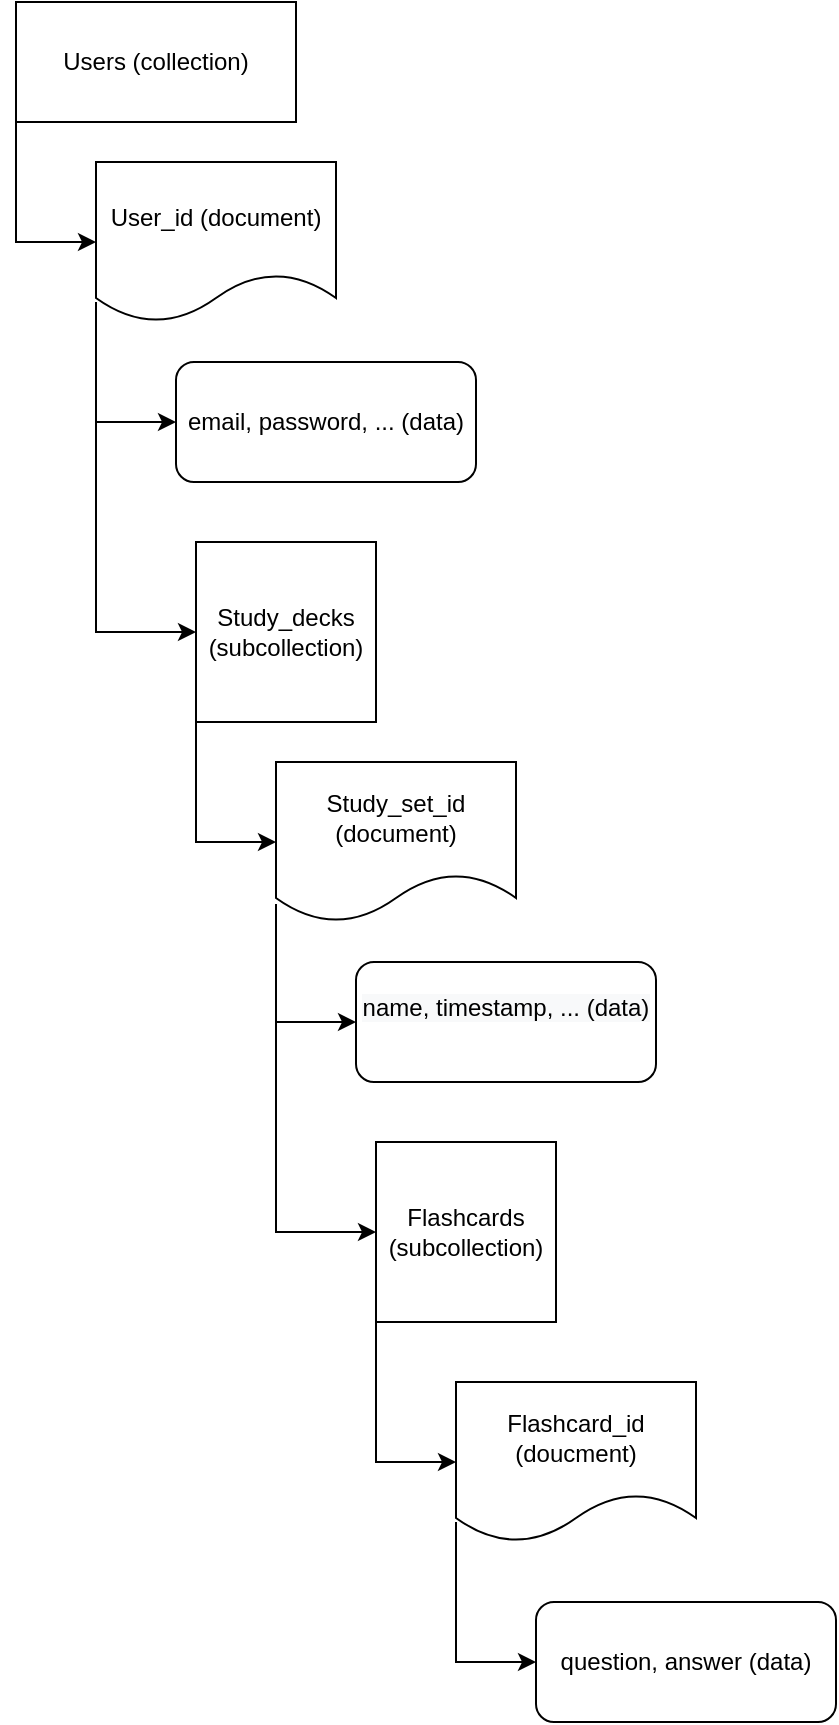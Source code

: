 <mxfile version="20.3.6" type="device"><diagram id="2wcFYdhwguSb7qIkP0Qx" name="Page-1"><mxGraphModel dx="2062" dy="1126" grid="1" gridSize="10" guides="1" tooltips="1" connect="1" arrows="1" fold="1" page="1" pageScale="1" pageWidth="850" pageHeight="1100" math="0" shadow="0"><root><mxCell id="0"/><mxCell id="1" parent="0"/><mxCell id="TPz6m64Yrgxz9ccM0NQ4-1" value="Users (collection)" style="rounded=0;whiteSpace=wrap;html=1;" vertex="1" parent="1"><mxGeometry x="150" y="130" width="140" height="60" as="geometry"/></mxCell><mxCell id="TPz6m64Yrgxz9ccM0NQ4-2" value="email, password, ... (data)" style="rounded=1;whiteSpace=wrap;html=1;" vertex="1" parent="1"><mxGeometry x="230" y="310" width="150" height="60" as="geometry"/></mxCell><mxCell id="TPz6m64Yrgxz9ccM0NQ4-3" value="User_id (document)" style="shape=document;whiteSpace=wrap;html=1;boundedLbl=1;" vertex="1" parent="1"><mxGeometry x="190" y="210" width="120" height="80" as="geometry"/></mxCell><mxCell id="TPz6m64Yrgxz9ccM0NQ4-4" value="" style="endArrow=classic;html=1;rounded=0;exitX=0;exitY=1;exitDx=0;exitDy=0;entryX=0;entryY=0.5;entryDx=0;entryDy=0;" edge="1" parent="1" source="TPz6m64Yrgxz9ccM0NQ4-1" target="TPz6m64Yrgxz9ccM0NQ4-3"><mxGeometry width="50" height="50" relative="1" as="geometry"><mxPoint x="140" y="280" as="sourcePoint"/><mxPoint x="190" y="230" as="targetPoint"/><Array as="points"><mxPoint x="150" y="250"/></Array></mxGeometry></mxCell><mxCell id="TPz6m64Yrgxz9ccM0NQ4-5" value="" style="endArrow=classic;html=1;rounded=0;entryX=0;entryY=0.5;entryDx=0;entryDy=0;" edge="1" parent="1" target="TPz6m64Yrgxz9ccM0NQ4-2"><mxGeometry width="50" height="50" relative="1" as="geometry"><mxPoint x="190" y="280" as="sourcePoint"/><mxPoint x="200" y="360" as="targetPoint"/><Array as="points"><mxPoint x="190" y="340"/></Array></mxGeometry></mxCell><mxCell id="TPz6m64Yrgxz9ccM0NQ4-16" value="question, answer (data)" style="rounded=1;whiteSpace=wrap;html=1;" vertex="1" parent="1"><mxGeometry x="410" y="930" width="150" height="60" as="geometry"/></mxCell><mxCell id="TPz6m64Yrgxz9ccM0NQ4-20" value="&#10;&lt;span style=&quot;color: rgb(0, 0, 0); font-family: Helvetica; font-size: 12px; font-style: normal; font-variant-ligatures: normal; font-variant-caps: normal; font-weight: 400; letter-spacing: normal; orphans: 2; text-align: center; text-indent: 0px; text-transform: none; widows: 2; word-spacing: 0px; -webkit-text-stroke-width: 0px; background-color: rgb(248, 249, 250); text-decoration-thickness: initial; text-decoration-style: initial; text-decoration-color: initial; float: none; display: inline !important;&quot;&gt;name, timestamp, ... (data)&lt;/span&gt;&#10;&#10;" style="rounded=1;whiteSpace=wrap;html=1;" vertex="1" parent="1"><mxGeometry x="320" y="610" width="150" height="60" as="geometry"/></mxCell><mxCell id="TPz6m64Yrgxz9ccM0NQ4-24" value="Study_set_id (document)" style="shape=document;whiteSpace=wrap;html=1;boundedLbl=1;" vertex="1" parent="1"><mxGeometry x="280" y="510" width="120" height="80" as="geometry"/></mxCell><mxCell id="TPz6m64Yrgxz9ccM0NQ4-25" value="" style="endArrow=classic;html=1;rounded=0;entryX=0;entryY=0.5;entryDx=0;entryDy=0;exitX=0;exitY=0.888;exitDx=0;exitDy=0;exitPerimeter=0;" edge="1" source="TPz6m64Yrgxz9ccM0NQ4-24" parent="1"><mxGeometry width="50" height="50" relative="1" as="geometry"><mxPoint x="270" y="590" as="sourcePoint"/><mxPoint x="320" y="640" as="targetPoint"/><Array as="points"><mxPoint x="280" y="640"/></Array></mxGeometry></mxCell><mxCell id="TPz6m64Yrgxz9ccM0NQ4-28" value="" style="endArrow=classic;html=1;rounded=0;entryX=0;entryY=0.5;entryDx=0;entryDy=0;" edge="1" parent="1" target="TPz6m64Yrgxz9ccM0NQ4-33"><mxGeometry width="50" height="50" relative="1" as="geometry"><mxPoint x="190" y="340" as="sourcePoint"/><mxPoint x="190" y="390" as="targetPoint"/><Array as="points"><mxPoint x="190" y="445"/></Array></mxGeometry></mxCell><mxCell id="TPz6m64Yrgxz9ccM0NQ4-33" value="Study_decks&lt;br&gt;(subcollection)" style="whiteSpace=wrap;html=1;aspect=fixed;" vertex="1" parent="1"><mxGeometry x="240" y="400" width="90" height="90" as="geometry"/></mxCell><mxCell id="TPz6m64Yrgxz9ccM0NQ4-34" value="" style="endArrow=classic;html=1;rounded=0;exitX=0;exitY=1;exitDx=0;exitDy=0;entryX=0;entryY=0.5;entryDx=0;entryDy=0;" edge="1" parent="1" target="TPz6m64Yrgxz9ccM0NQ4-24"><mxGeometry width="50" height="50" relative="1" as="geometry"><mxPoint x="240" y="470" as="sourcePoint"/><mxPoint x="280" y="530" as="targetPoint"/><Array as="points"><mxPoint x="240" y="550"/></Array></mxGeometry></mxCell><mxCell id="TPz6m64Yrgxz9ccM0NQ4-35" value="Flashcards (subcollection)" style="whiteSpace=wrap;html=1;aspect=fixed;" vertex="1" parent="1"><mxGeometry x="330" y="700" width="90" height="90" as="geometry"/></mxCell><mxCell id="TPz6m64Yrgxz9ccM0NQ4-36" value="" style="endArrow=classic;html=1;rounded=0;exitX=0;exitY=1;exitDx=0;exitDy=0;entryX=0;entryY=0.5;entryDx=0;entryDy=0;" edge="1" source="TPz6m64Yrgxz9ccM0NQ4-35" parent="1"><mxGeometry width="50" height="50" relative="1" as="geometry"><mxPoint x="180" y="910" as="sourcePoint"/><mxPoint x="370" y="860" as="targetPoint"/><Array as="points"><mxPoint x="330" y="860"/></Array></mxGeometry></mxCell><mxCell id="TPz6m64Yrgxz9ccM0NQ4-37" value="Flashcard_id (doucment)" style="shape=document;whiteSpace=wrap;html=1;boundedLbl=1;" vertex="1" parent="1"><mxGeometry x="370" y="820" width="120" height="80" as="geometry"/></mxCell><mxCell id="TPz6m64Yrgxz9ccM0NQ4-38" value="" style="endArrow=classic;html=1;rounded=0;entryX=0;entryY=0.5;entryDx=0;entryDy=0;" edge="1" parent="1"><mxGeometry width="50" height="50" relative="1" as="geometry"><mxPoint x="370" y="890" as="sourcePoint"/><mxPoint x="410" y="960" as="targetPoint"/><Array as="points"><mxPoint x="370" y="960"/></Array></mxGeometry></mxCell><mxCell id="TPz6m64Yrgxz9ccM0NQ4-39" value="" style="endArrow=classic;html=1;rounded=0;entryX=0;entryY=0.5;entryDx=0;entryDy=0;" edge="1" parent="1" target="TPz6m64Yrgxz9ccM0NQ4-35"><mxGeometry width="50" height="50" relative="1" as="geometry"><mxPoint x="280" y="640" as="sourcePoint"/><mxPoint x="220" y="700" as="targetPoint"/><Array as="points"><mxPoint x="280" y="745"/></Array></mxGeometry></mxCell></root></mxGraphModel></diagram></mxfile>